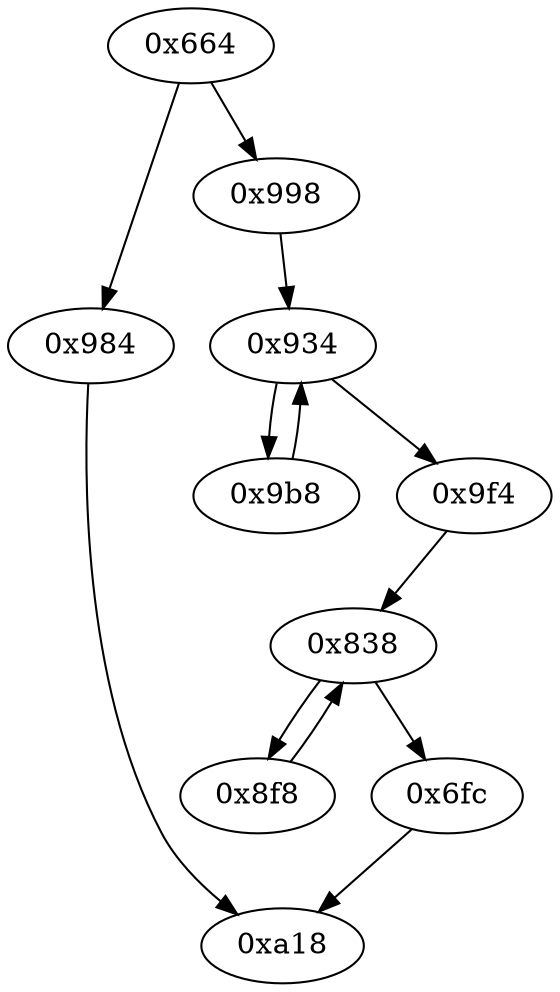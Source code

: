strict digraph "" {
	graph ["edge"="{}",
		file="/Users/mark/Documents//论文//第二篇论文//2018-08-24交论文后的备份/2019/CFG/basic-algorithms/decimaltooctal/1636_recovered.dot",
		"graph"="{u'file': u'/Users/mark/Documents//\u8bba\u6587//\u7b2c\u4e8c\u7bc7\u8bba\u6587//2018-08-24\u4ea4\u8bba\u6587\u540e\u7684\u5907\u4efd/\
2019/CFG/basic-algorithms/decimaltooctal/1636_recovered.dot'}",
		"node"="{u'opcode': u''}"
	];
	"0x984"	 [opcode="[u'mov', u'mov', u'b']"];
	"0xa18"	 [opcode="[u'ldr', u'ldr', u'ldr', u'ldr', u'sub', u'mov', u'sub', u'pop']"];
	"0x984" -> "0xa18";
	"0x6fc"	 [opcode="[u'ldr', u'ldr', u'b']"];
	"0x6fc" -> "0xa18";
	"0x8f8"	 [opcode="[u'ldr', u'add', u'ldr', u'ldr', u'bl', u'ldr', u'b']"];
	"0x838"	 [opcode="[u'str', u'ldr', u'ldr', u'ldr', u'cmp', u'mov', u'b']"];
	"0x8f8" -> "0x838";
	"0x9b8"	 [opcode="[u'ldr', u'asr', u'add', u'bic', u'sub', u'add', u'str', u'ldr', u'add', u'str', u'ldr', u'add', u'str', u'ldr', u'b']"];
	"0x934"	 [opcode="[u'str', u'str', u'ldr', u'ldr', u'ldr', u'cmp', u'mov', u'b']"];
	"0x9b8" -> "0x934";
	"0x9f4"	 [opcode="[u'ldr', u'ldr', u'bl', u'ldr', u'b']"];
	"0x9f4" -> "0x838";
	"0x934" -> "0x9b8";
	"0x934" -> "0x9f4";
	"0x838" -> "0x6fc";
	"0x838" -> "0x8f8";
	"0x664"	 [opcode="[u'push', u'add', u'sub', u'str', u'ldr', u'str', u'ldr', u'ldr', u'add', u'ldr', u'str', u'ldr', u'ldr', u'ldr', u'ldr', u'str', \
u'ldr', u'add', u'str', u'b']"];
	"0x664" -> "0x984";
	"0x998"	 [opcode="[u'add', u'str', u'ldr', u'b']"];
	"0x664" -> "0x998";
	"0x998" -> "0x934";
}
